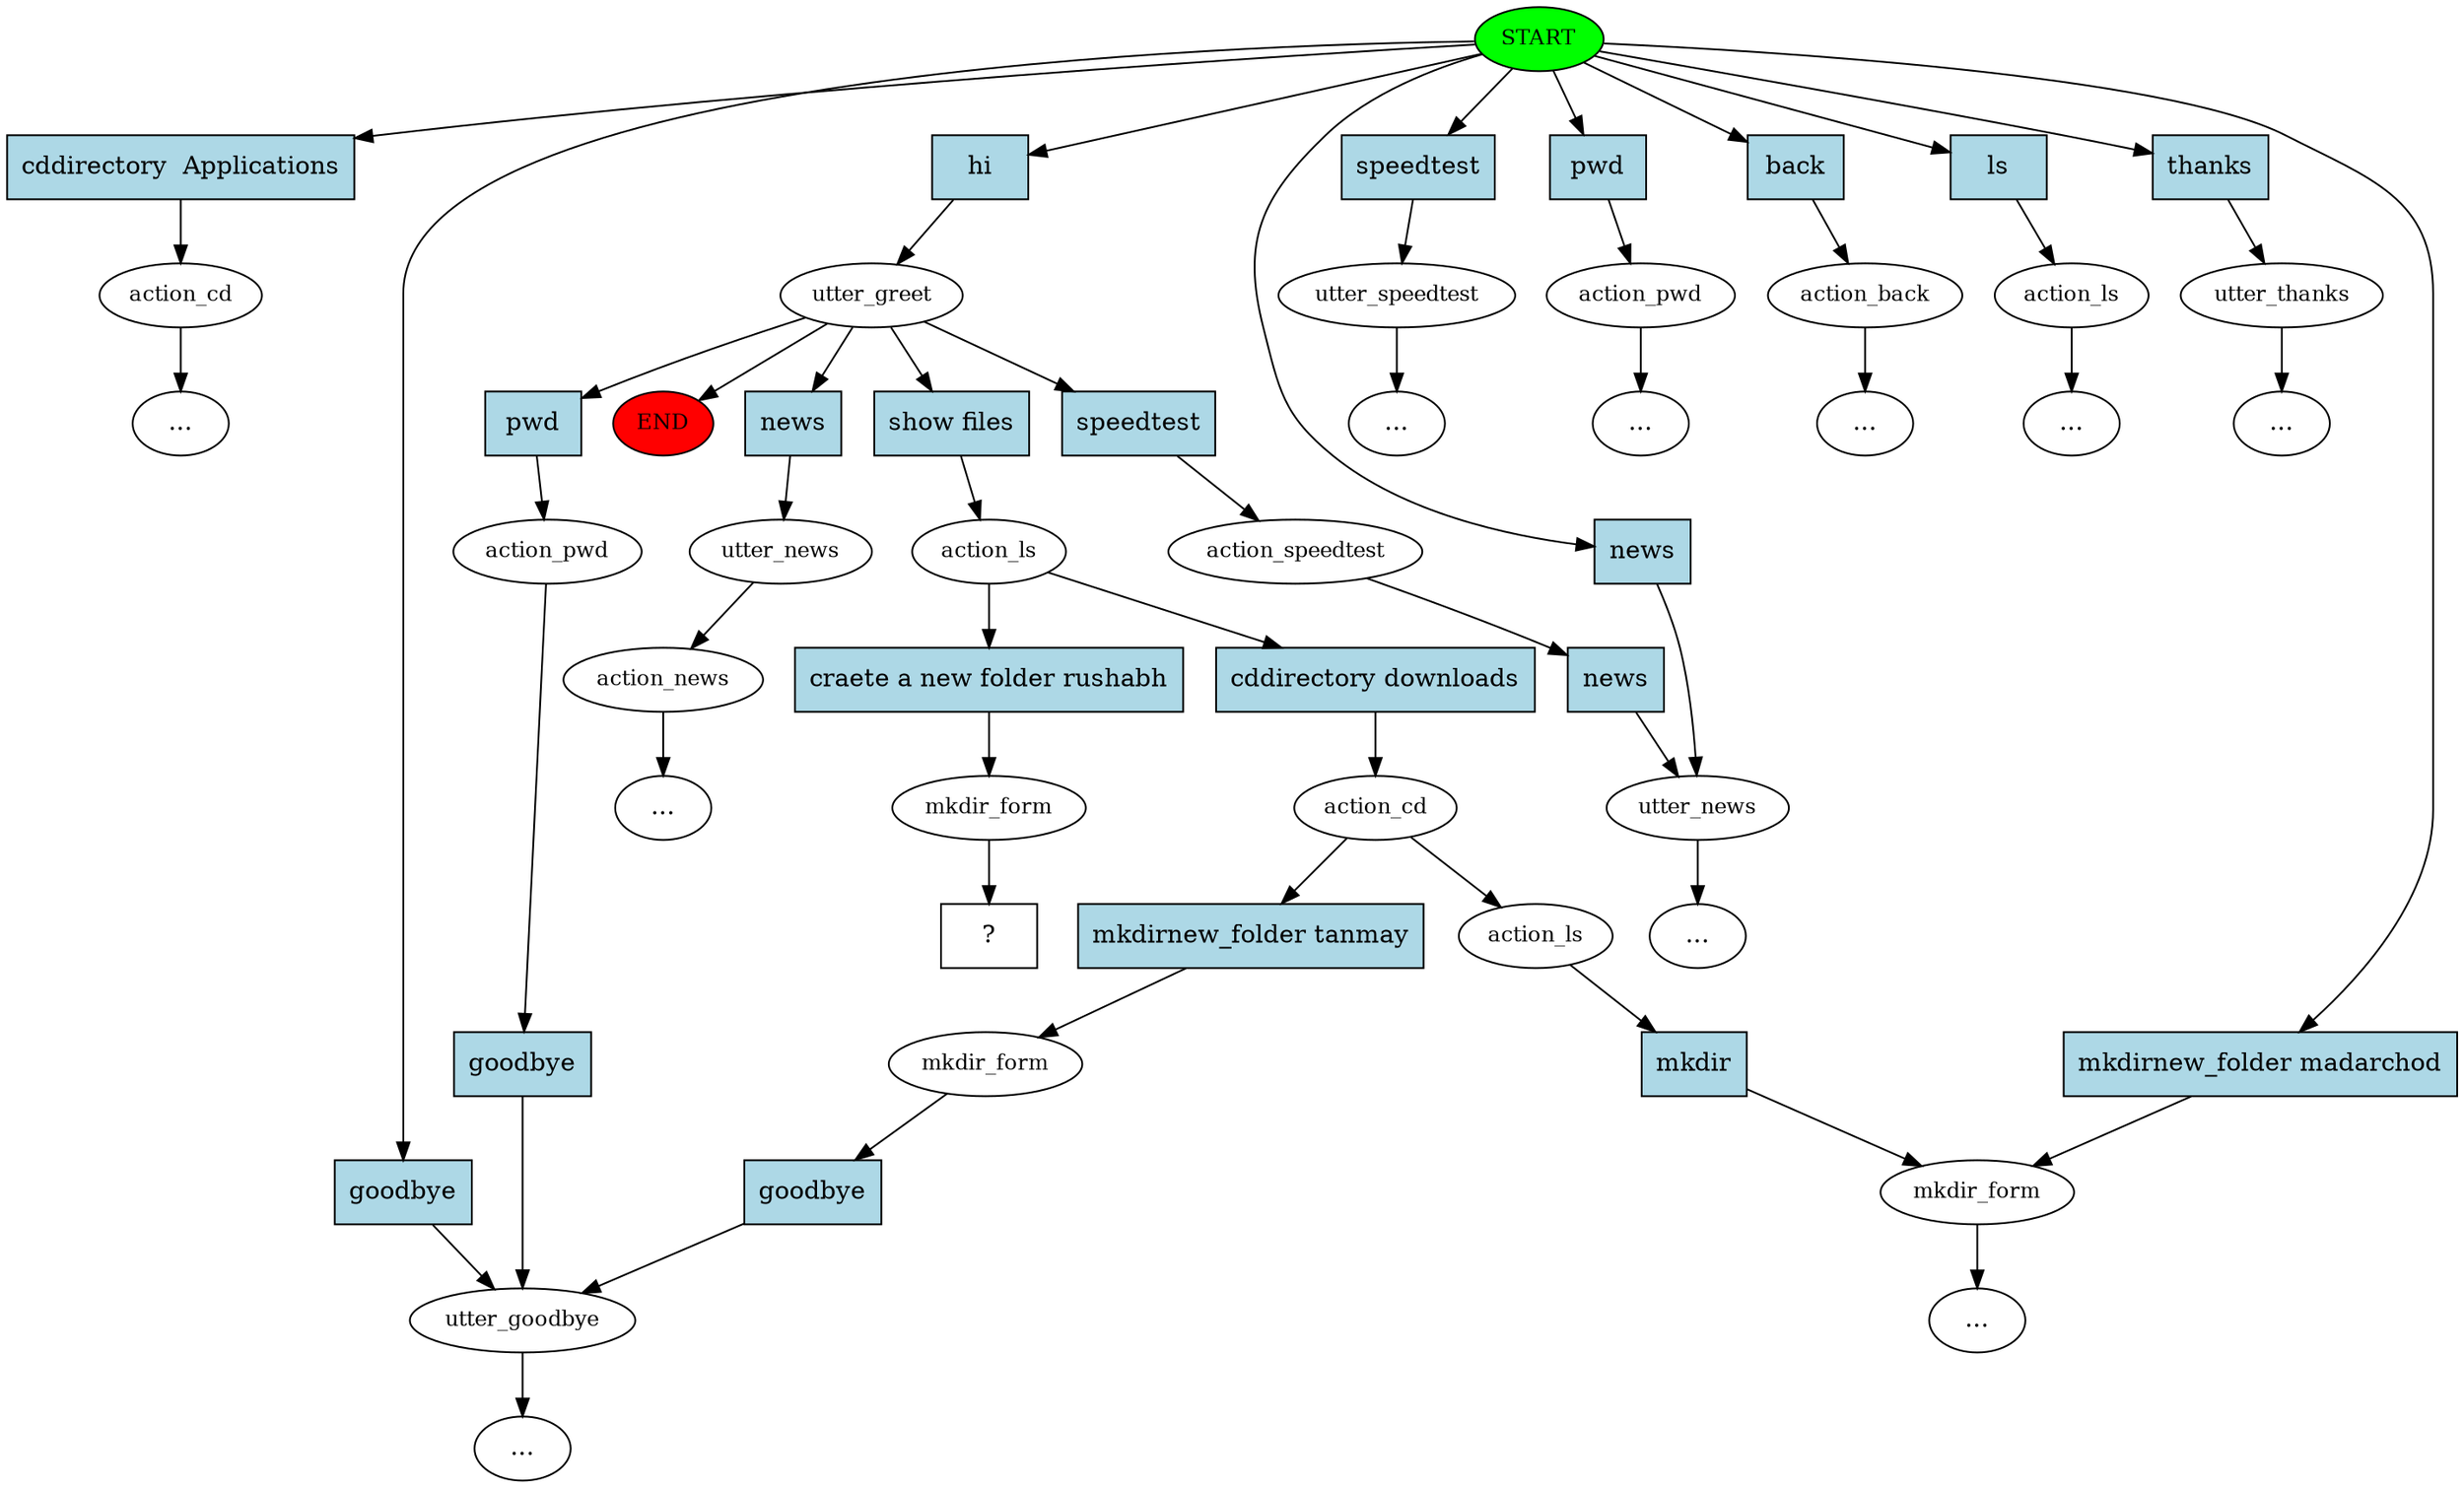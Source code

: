 digraph  {
0 [class="start active", fillcolor=green, fontsize=12, label=START, style=filled];
"-1" [class=end, fillcolor=red, fontsize=12, label=END, style=filled];
1 [class="", fontsize=12, label=action_cd];
"-3" [class=ellipsis, label="..."];
2 [class=active, fontsize=12, label=utter_greet];
3 [class=active, fontsize=12, label=action_ls];
4 [class="", fontsize=12, label=action_cd];
5 [class="", fontsize=12, label=mkdir_form];
6 [class="", fontsize=12, label=utter_goodbye];
7 [class="", fontsize=12, label=utter_speedtest];
"-5" [class=ellipsis, label="..."];
11 [class="", fontsize=12, label=action_ls];
12 [class="", fontsize=12, label=mkdir_form];
16 [class="", fontsize=12, label=utter_news];
17 [class="", fontsize=12, label=action_news];
"-9" [class=ellipsis, label="..."];
18 [class="", fontsize=12, label=utter_news];
20 [class="", fontsize=12, label=action_pwd];
"-12" [class=ellipsis, label="..."];
"-13" [class=ellipsis, label="..."];
22 [class="", fontsize=12, label=action_back];
"-14" [class=ellipsis, label="..."];
25 [class="", fontsize=12, label=action_pwd];
"-15" [class=ellipsis, label="..."];
28 [class="", fontsize=12, label=action_speedtest];
"-16" [class=ellipsis, label="..."];
30 [class="", fontsize=12, label=action_ls];
"-17" [class=ellipsis, label="..."];
31 [class="", fontsize=12, label=utter_thanks];
"-18" [class=ellipsis, label="..."];
34 [class=active, fontsize=12, label=mkdir_form];
35 [class="intent dashed active", label="  ?  ", shape=rect];
36 [class=intent, fillcolor=lightblue, label="cddirectory  Applications", shape=rect, style=filled];
37 [class="intent active", fillcolor=lightblue, label=hi, shape=rect, style=filled];
38 [class=intent, fillcolor=lightblue, label=speedtest, shape=rect, style=filled];
39 [class=intent, fillcolor=lightblue, label=news, shape=rect, style=filled];
40 [class=intent, fillcolor=lightblue, label=pwd, shape=rect, style=filled];
41 [class=intent, fillcolor=lightblue, label=back, shape=rect, style=filled];
42 [class=intent, fillcolor=lightblue, label=ls, shape=rect, style=filled];
43 [class=intent, fillcolor=lightblue, label=thanks, shape=rect, style=filled];
44 [class=intent, fillcolor=lightblue, label=goodbye, shape=rect, style=filled];
45 [class=intent, fillcolor=lightblue, label="mkdirnew_folder madarchod", shape=rect, style=filled];
46 [class="intent active", fillcolor=lightblue, label="show files", shape=rect, style=filled];
47 [class=intent, fillcolor=lightblue, label=news, shape=rect, style=filled];
48 [class=intent, fillcolor=lightblue, label=pwd, shape=rect, style=filled];
49 [class=intent, fillcolor=lightblue, label=speedtest, shape=rect, style=filled];
50 [class=intent, fillcolor=lightblue, label="cddirectory downloads", shape=rect, style=filled];
51 [class="intent active", fillcolor=lightblue, label="craete a new folder rushabh", shape=rect, style=filled];
52 [class=intent, fillcolor=lightblue, label="mkdirnew_folder tanmay", shape=rect, style=filled];
53 [class=intent, fillcolor=lightblue, label=goodbye, shape=rect, style=filled];
54 [class=intent, fillcolor=lightblue, label=mkdir, shape=rect, style=filled];
55 [class=intent, fillcolor=lightblue, label=goodbye, shape=rect, style=filled];
56 [class=intent, fillcolor=lightblue, label=news, shape=rect, style=filled];
0 -> 36  [class="", key=0];
0 -> 37  [class=active, key=0];
0 -> 38  [class="", key=0];
0 -> 39  [class="", key=0];
0 -> 40  [class="", key=0];
0 -> 41  [class="", key=0];
0 -> 42  [class="", key=0];
0 -> 43  [class="", key=0];
0 -> 44  [class="", key=0];
0 -> 45  [class="", key=0];
1 -> "-3"  [class="", key=NONE, label=""];
2 -> "-1"  [class="", key=NONE, label=""];
2 -> 46  [class=active, key=0];
2 -> 47  [class="", key=0];
2 -> 48  [class="", key=0];
2 -> 49  [class="", key=0];
3 -> 50  [class="", key=0];
3 -> 51  [class=active, key=0];
4 -> 11  [class="", key=NONE, label=""];
4 -> 52  [class="", key=0];
5 -> 53  [class="", key=0];
6 -> "-15"  [class="", key=NONE, label=""];
7 -> "-5"  [class="", key=NONE, label=""];
11 -> 54  [class="", key=0];
12 -> "-13"  [class="", key=NONE, label=""];
16 -> 17  [class="", key=NONE, label=""];
17 -> "-9"  [class="", key=NONE, label=""];
18 -> "-16"  [class="", key=NONE, label=""];
20 -> "-12"  [class="", key=NONE, label=""];
22 -> "-14"  [class="", key=NONE, label=""];
25 -> 55  [class="", key=0];
28 -> 56  [class="", key=0];
30 -> "-17"  [class="", key=NONE, label=""];
31 -> "-18"  [class="", key=NONE, label=""];
34 -> 35  [class=active, key=NONE, label=""];
36 -> 1  [class="", key=0];
37 -> 2  [class=active, key=0];
38 -> 7  [class="", key=0];
39 -> 18  [class="", key=0];
40 -> 20  [class="", key=0];
41 -> 22  [class="", key=0];
42 -> 30  [class="", key=0];
43 -> 31  [class="", key=0];
44 -> 6  [class="", key=0];
45 -> 12  [class="", key=0];
46 -> 3  [class=active, key=0];
47 -> 16  [class="", key=0];
48 -> 25  [class="", key=0];
49 -> 28  [class="", key=0];
50 -> 4  [class="", key=0];
51 -> 34  [class=active, key=0];
52 -> 5  [class="", key=0];
53 -> 6  [class="", key=0];
54 -> 12  [class="", key=0];
55 -> 6  [class="", key=0];
56 -> 18  [class="", key=0];
}

